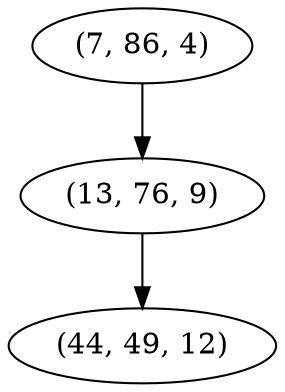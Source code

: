 digraph tree {
    "(7, 86, 4)";
    "(13, 76, 9)";
    "(44, 49, 12)";
    "(7, 86, 4)" -> "(13, 76, 9)";
    "(13, 76, 9)" -> "(44, 49, 12)";
}

